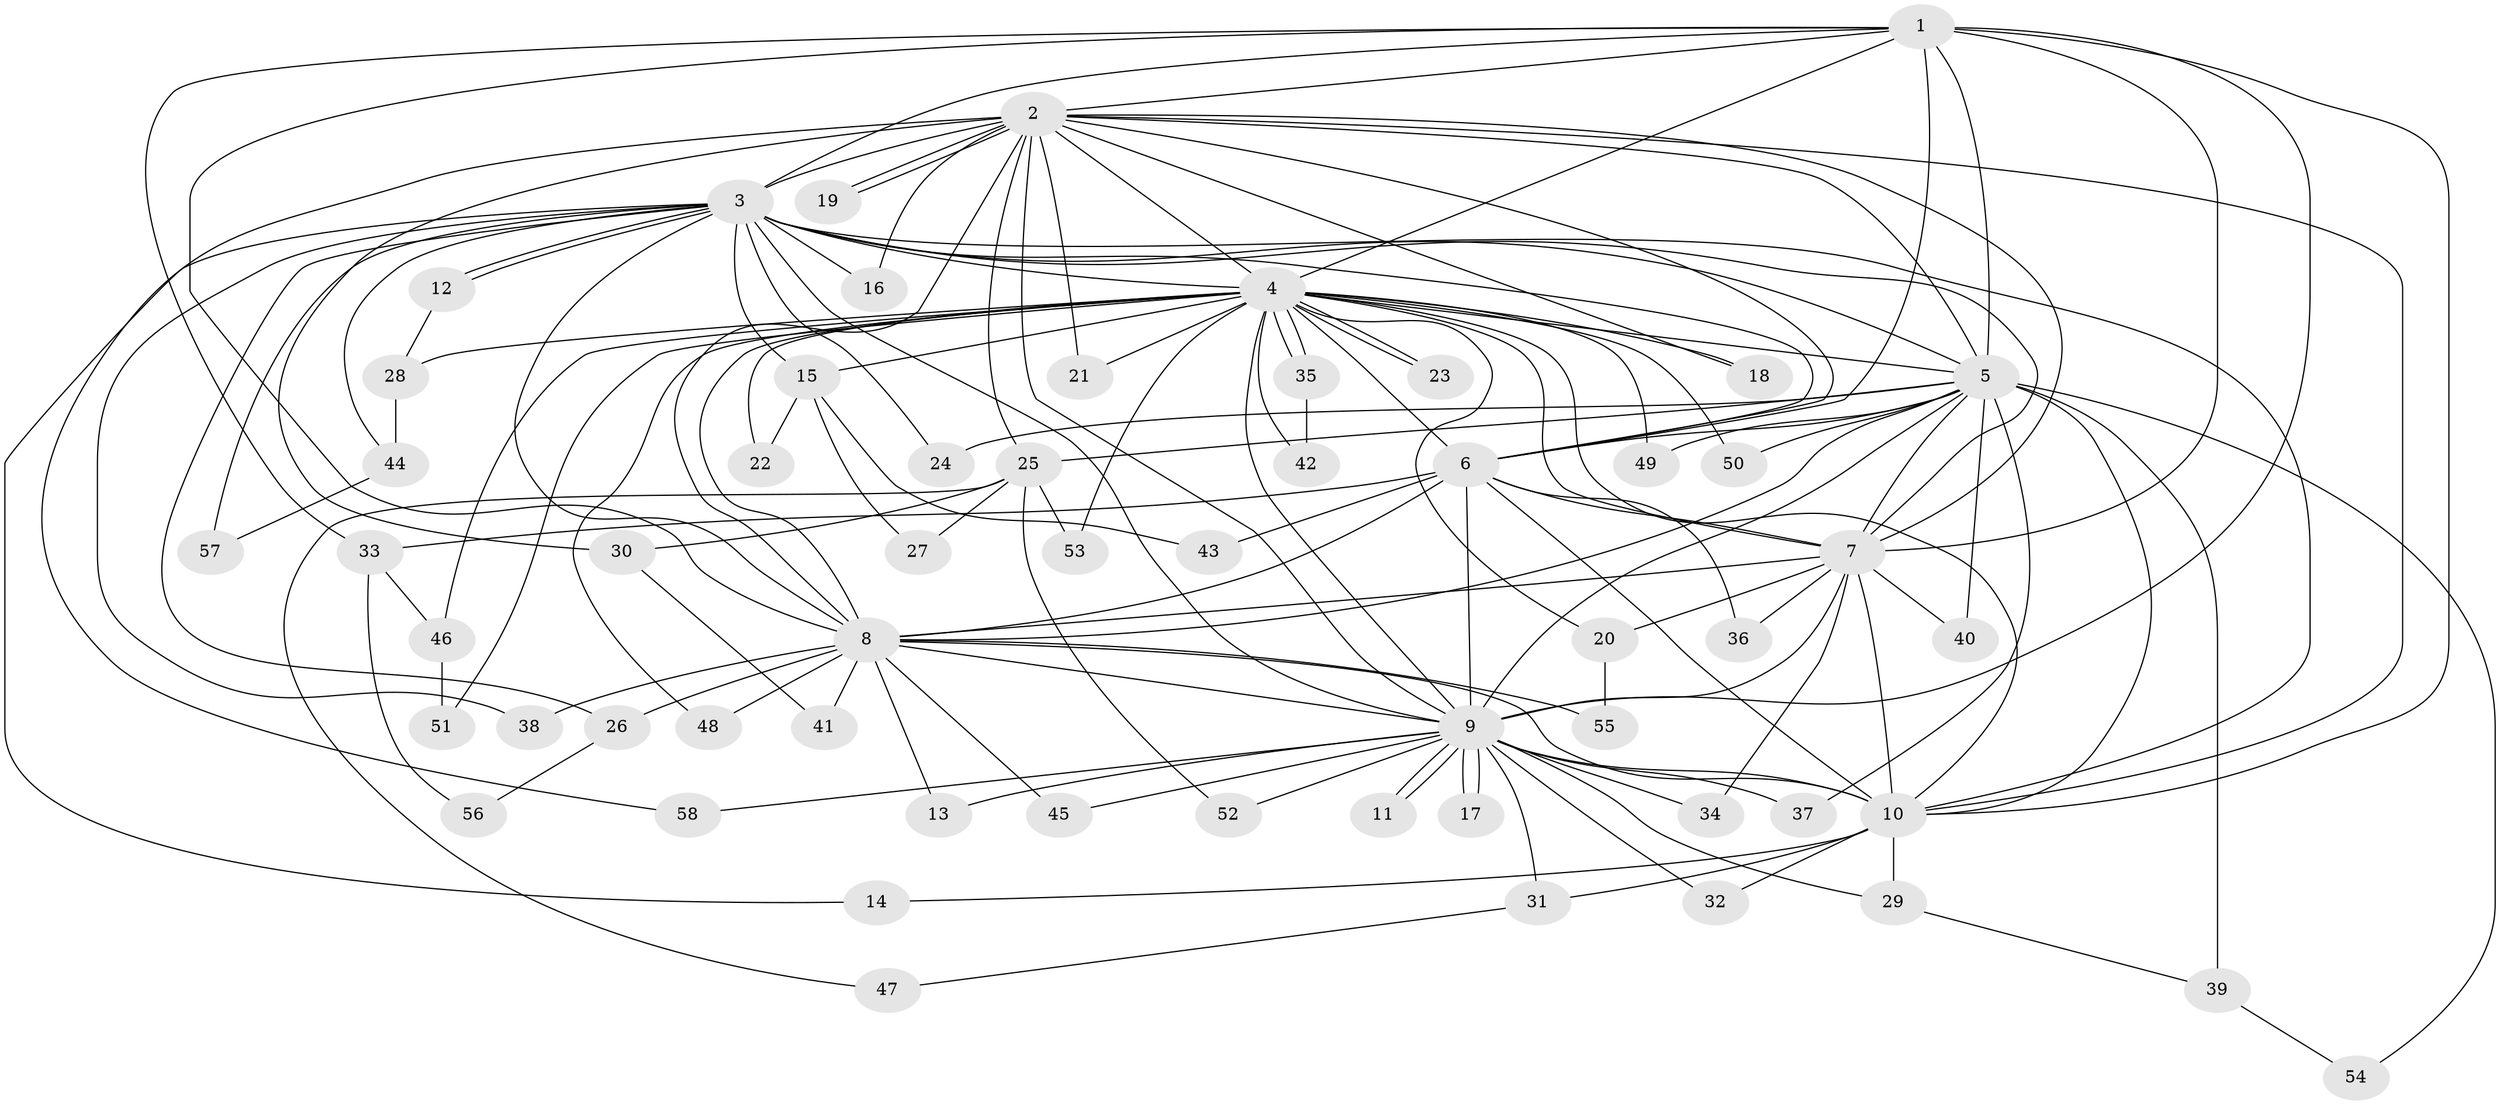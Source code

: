// coarse degree distribution, {9: 0.025, 16: 0.075, 24: 0.025, 12: 0.075, 14: 0.025, 18: 0.025, 4: 0.05, 2: 0.575, 3: 0.075, 1: 0.025, 7: 0.025}
// Generated by graph-tools (version 1.1) at 2025/51/02/27/25 19:51:50]
// undirected, 58 vertices, 141 edges
graph export_dot {
graph [start="1"]
  node [color=gray90,style=filled];
  1;
  2;
  3;
  4;
  5;
  6;
  7;
  8;
  9;
  10;
  11;
  12;
  13;
  14;
  15;
  16;
  17;
  18;
  19;
  20;
  21;
  22;
  23;
  24;
  25;
  26;
  27;
  28;
  29;
  30;
  31;
  32;
  33;
  34;
  35;
  36;
  37;
  38;
  39;
  40;
  41;
  42;
  43;
  44;
  45;
  46;
  47;
  48;
  49;
  50;
  51;
  52;
  53;
  54;
  55;
  56;
  57;
  58;
  1 -- 2;
  1 -- 3;
  1 -- 4;
  1 -- 5;
  1 -- 6;
  1 -- 7;
  1 -- 8;
  1 -- 9;
  1 -- 10;
  1 -- 33;
  2 -- 3;
  2 -- 4;
  2 -- 5;
  2 -- 6;
  2 -- 7;
  2 -- 8;
  2 -- 9;
  2 -- 10;
  2 -- 16;
  2 -- 18;
  2 -- 19;
  2 -- 19;
  2 -- 21;
  2 -- 25;
  2 -- 30;
  2 -- 58;
  3 -- 4;
  3 -- 5;
  3 -- 6;
  3 -- 7;
  3 -- 8;
  3 -- 9;
  3 -- 10;
  3 -- 12;
  3 -- 12;
  3 -- 14;
  3 -- 15;
  3 -- 16;
  3 -- 24;
  3 -- 26;
  3 -- 38;
  3 -- 44;
  3 -- 57;
  4 -- 5;
  4 -- 6;
  4 -- 7;
  4 -- 8;
  4 -- 9;
  4 -- 10;
  4 -- 15;
  4 -- 18;
  4 -- 20;
  4 -- 21;
  4 -- 22;
  4 -- 23;
  4 -- 23;
  4 -- 28;
  4 -- 35;
  4 -- 35;
  4 -- 42;
  4 -- 46;
  4 -- 48;
  4 -- 49;
  4 -- 50;
  4 -- 51;
  4 -- 53;
  5 -- 6;
  5 -- 7;
  5 -- 8;
  5 -- 9;
  5 -- 10;
  5 -- 24;
  5 -- 25;
  5 -- 37;
  5 -- 39;
  5 -- 40;
  5 -- 49;
  5 -- 50;
  5 -- 54;
  6 -- 7;
  6 -- 8;
  6 -- 9;
  6 -- 10;
  6 -- 33;
  6 -- 36;
  6 -- 43;
  7 -- 8;
  7 -- 9;
  7 -- 10;
  7 -- 20;
  7 -- 34;
  7 -- 36;
  7 -- 40;
  8 -- 9;
  8 -- 10;
  8 -- 13;
  8 -- 26;
  8 -- 38;
  8 -- 41;
  8 -- 45;
  8 -- 48;
  8 -- 55;
  9 -- 10;
  9 -- 11;
  9 -- 11;
  9 -- 13;
  9 -- 17;
  9 -- 17;
  9 -- 29;
  9 -- 31;
  9 -- 32;
  9 -- 34;
  9 -- 37;
  9 -- 45;
  9 -- 52;
  9 -- 58;
  10 -- 14;
  10 -- 29;
  10 -- 31;
  10 -- 32;
  12 -- 28;
  15 -- 22;
  15 -- 27;
  15 -- 43;
  20 -- 55;
  25 -- 27;
  25 -- 30;
  25 -- 47;
  25 -- 52;
  25 -- 53;
  26 -- 56;
  28 -- 44;
  29 -- 39;
  30 -- 41;
  31 -- 47;
  33 -- 46;
  33 -- 56;
  35 -- 42;
  39 -- 54;
  44 -- 57;
  46 -- 51;
}
